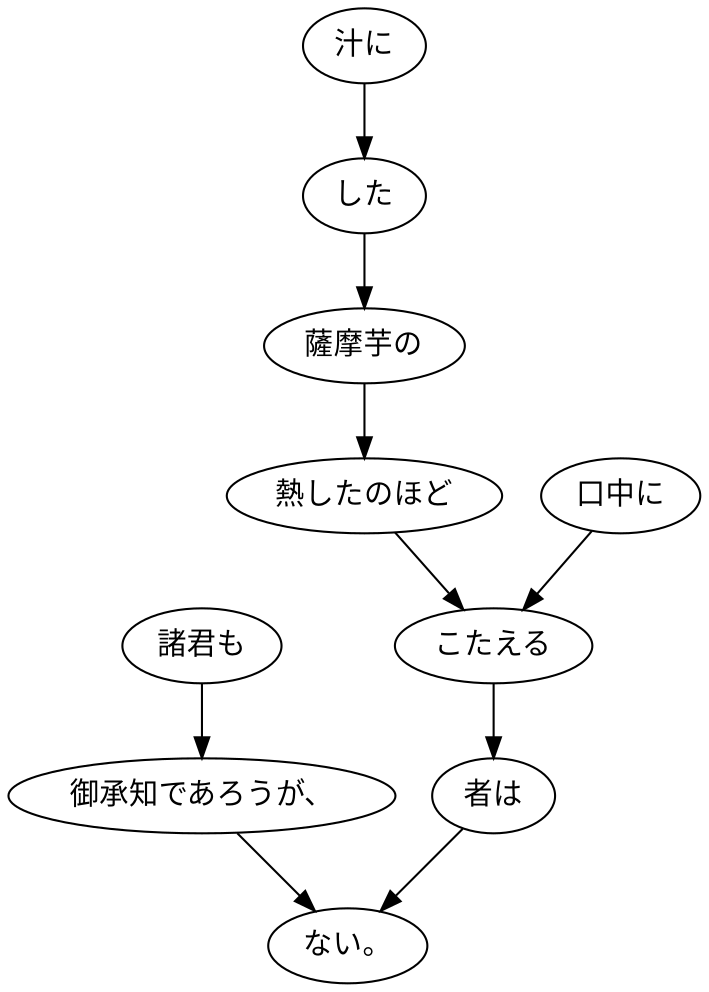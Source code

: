 digraph graph6652 {
	node0 [label="諸君も"];
	node1 [label="御承知であろうが、"];
	node2 [label="汁に"];
	node3 [label="した"];
	node4 [label="薩摩芋の"];
	node5 [label="熱したのほど"];
	node6 [label="口中に"];
	node7 [label="こたえる"];
	node8 [label="者は"];
	node9 [label="ない。"];
	node0 -> node1;
	node1 -> node9;
	node2 -> node3;
	node3 -> node4;
	node4 -> node5;
	node5 -> node7;
	node6 -> node7;
	node7 -> node8;
	node8 -> node9;
}
